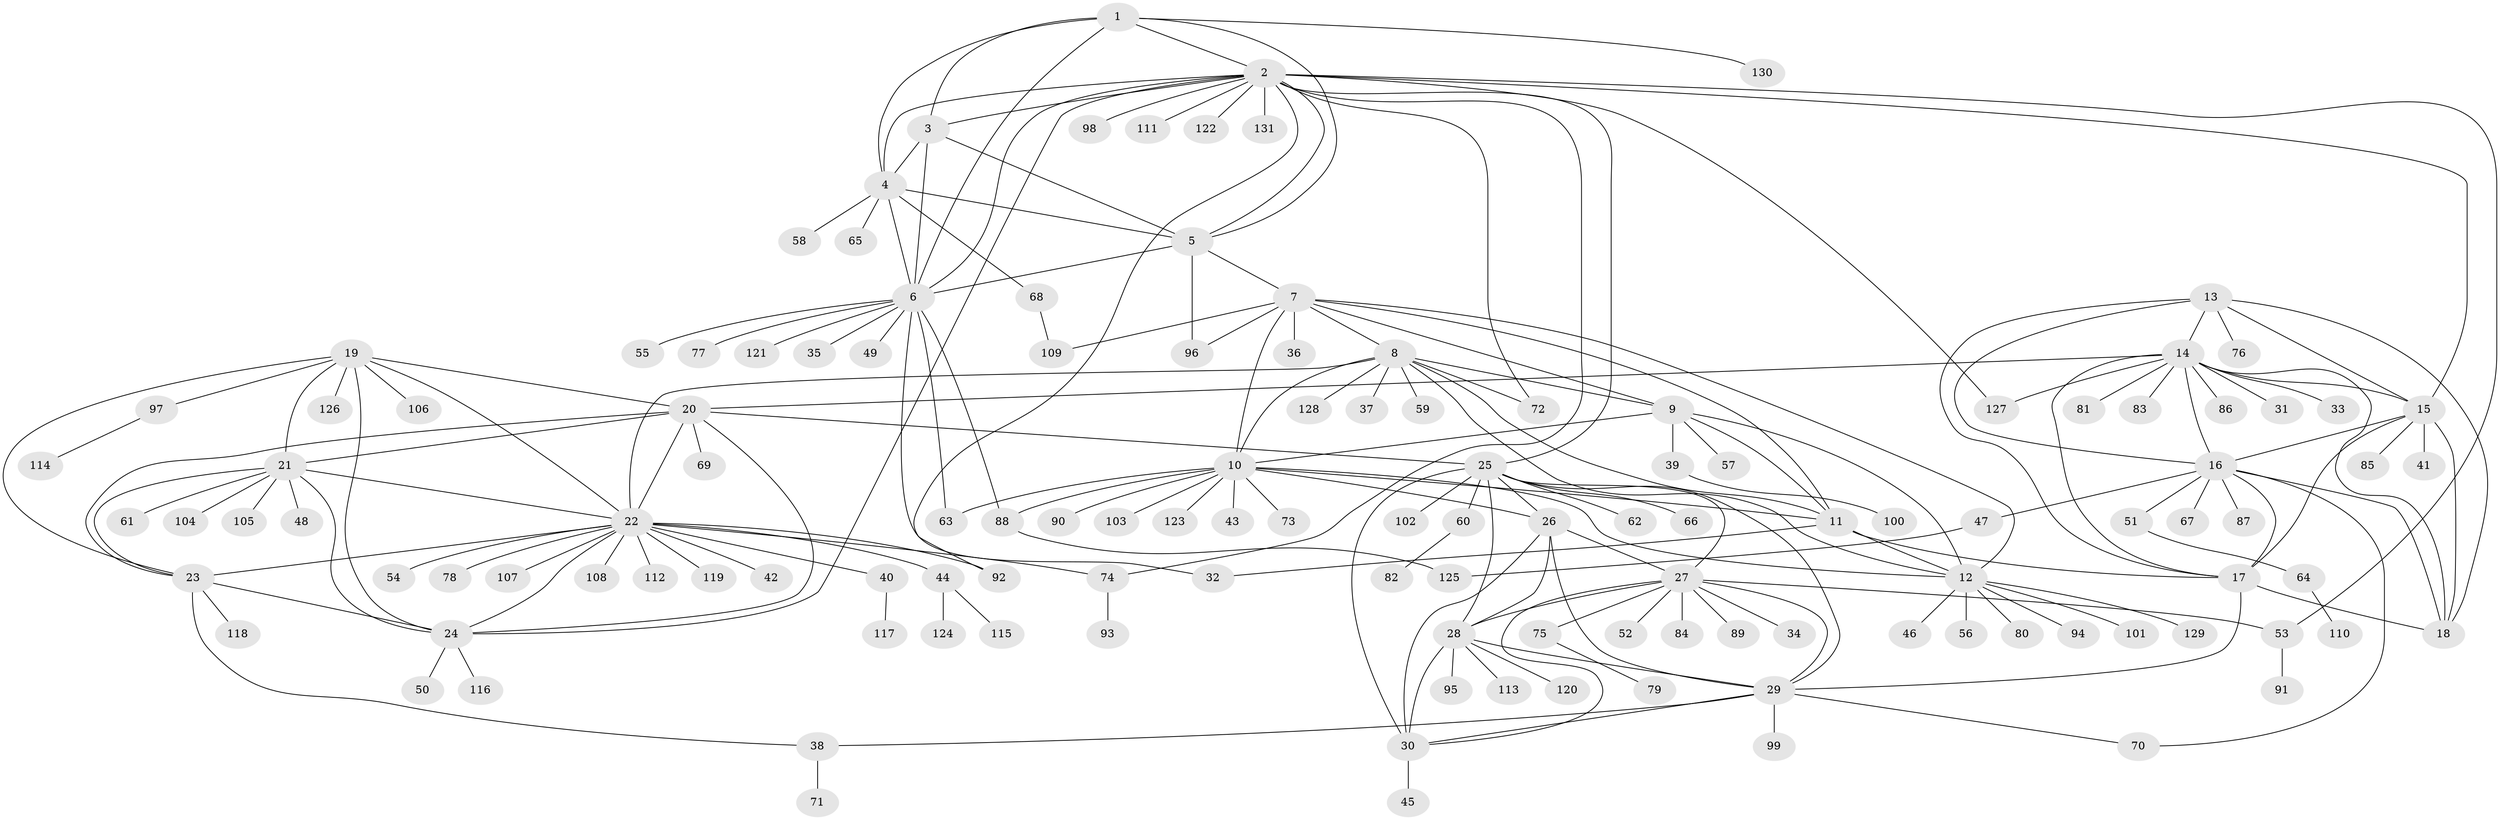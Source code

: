 // coarse degree distribution, {8: 0.037383177570093455, 20: 0.009345794392523364, 4: 0.018691588785046728, 6: 0.018691588785046728, 12: 0.018691588785046728, 13: 0.009345794392523364, 10: 0.018691588785046728, 5: 0.009345794392523364, 14: 0.009345794392523364, 9: 0.018691588785046728, 7: 0.018691588785046728, 17: 0.009345794392523364, 11: 0.009345794392523364, 1: 0.6635514018691588, 3: 0.028037383177570093, 2: 0.102803738317757}
// Generated by graph-tools (version 1.1) at 2025/52/02/27/25 19:52:20]
// undirected, 131 vertices, 199 edges
graph export_dot {
graph [start="1"]
  node [color=gray90,style=filled];
  1;
  2;
  3;
  4;
  5;
  6;
  7;
  8;
  9;
  10;
  11;
  12;
  13;
  14;
  15;
  16;
  17;
  18;
  19;
  20;
  21;
  22;
  23;
  24;
  25;
  26;
  27;
  28;
  29;
  30;
  31;
  32;
  33;
  34;
  35;
  36;
  37;
  38;
  39;
  40;
  41;
  42;
  43;
  44;
  45;
  46;
  47;
  48;
  49;
  50;
  51;
  52;
  53;
  54;
  55;
  56;
  57;
  58;
  59;
  60;
  61;
  62;
  63;
  64;
  65;
  66;
  67;
  68;
  69;
  70;
  71;
  72;
  73;
  74;
  75;
  76;
  77;
  78;
  79;
  80;
  81;
  82;
  83;
  84;
  85;
  86;
  87;
  88;
  89;
  90;
  91;
  92;
  93;
  94;
  95;
  96;
  97;
  98;
  99;
  100;
  101;
  102;
  103;
  104;
  105;
  106;
  107;
  108;
  109;
  110;
  111;
  112;
  113;
  114;
  115;
  116;
  117;
  118;
  119;
  120;
  121;
  122;
  123;
  124;
  125;
  126;
  127;
  128;
  129;
  130;
  131;
  1 -- 2;
  1 -- 3;
  1 -- 4;
  1 -- 5;
  1 -- 6;
  1 -- 130;
  2 -- 3;
  2 -- 4;
  2 -- 5;
  2 -- 6;
  2 -- 15;
  2 -- 24;
  2 -- 25;
  2 -- 53;
  2 -- 72;
  2 -- 74;
  2 -- 92;
  2 -- 98;
  2 -- 111;
  2 -- 122;
  2 -- 127;
  2 -- 131;
  3 -- 4;
  3 -- 5;
  3 -- 6;
  4 -- 5;
  4 -- 6;
  4 -- 58;
  4 -- 65;
  4 -- 68;
  5 -- 6;
  5 -- 7;
  5 -- 96;
  6 -- 32;
  6 -- 35;
  6 -- 49;
  6 -- 55;
  6 -- 63;
  6 -- 77;
  6 -- 88;
  6 -- 121;
  7 -- 8;
  7 -- 9;
  7 -- 10;
  7 -- 11;
  7 -- 12;
  7 -- 36;
  7 -- 96;
  7 -- 109;
  8 -- 9;
  8 -- 10;
  8 -- 11;
  8 -- 12;
  8 -- 22;
  8 -- 37;
  8 -- 59;
  8 -- 72;
  8 -- 128;
  9 -- 10;
  9 -- 11;
  9 -- 12;
  9 -- 39;
  9 -- 57;
  10 -- 11;
  10 -- 12;
  10 -- 26;
  10 -- 43;
  10 -- 63;
  10 -- 73;
  10 -- 88;
  10 -- 90;
  10 -- 103;
  10 -- 123;
  11 -- 12;
  11 -- 17;
  11 -- 32;
  12 -- 46;
  12 -- 56;
  12 -- 80;
  12 -- 94;
  12 -- 101;
  12 -- 129;
  13 -- 14;
  13 -- 15;
  13 -- 16;
  13 -- 17;
  13 -- 18;
  13 -- 76;
  14 -- 15;
  14 -- 16;
  14 -- 17;
  14 -- 18;
  14 -- 20;
  14 -- 31;
  14 -- 33;
  14 -- 81;
  14 -- 83;
  14 -- 86;
  14 -- 127;
  15 -- 16;
  15 -- 17;
  15 -- 18;
  15 -- 41;
  15 -- 85;
  16 -- 17;
  16 -- 18;
  16 -- 47;
  16 -- 51;
  16 -- 67;
  16 -- 70;
  16 -- 87;
  17 -- 18;
  17 -- 29;
  19 -- 20;
  19 -- 21;
  19 -- 22;
  19 -- 23;
  19 -- 24;
  19 -- 97;
  19 -- 106;
  19 -- 126;
  20 -- 21;
  20 -- 22;
  20 -- 23;
  20 -- 24;
  20 -- 25;
  20 -- 69;
  21 -- 22;
  21 -- 23;
  21 -- 24;
  21 -- 48;
  21 -- 61;
  21 -- 104;
  21 -- 105;
  22 -- 23;
  22 -- 24;
  22 -- 40;
  22 -- 42;
  22 -- 44;
  22 -- 54;
  22 -- 74;
  22 -- 78;
  22 -- 92;
  22 -- 107;
  22 -- 108;
  22 -- 112;
  22 -- 119;
  23 -- 24;
  23 -- 38;
  23 -- 118;
  24 -- 50;
  24 -- 116;
  25 -- 26;
  25 -- 27;
  25 -- 28;
  25 -- 29;
  25 -- 30;
  25 -- 60;
  25 -- 62;
  25 -- 66;
  25 -- 102;
  26 -- 27;
  26 -- 28;
  26 -- 29;
  26 -- 30;
  27 -- 28;
  27 -- 29;
  27 -- 30;
  27 -- 34;
  27 -- 52;
  27 -- 53;
  27 -- 75;
  27 -- 84;
  27 -- 89;
  28 -- 29;
  28 -- 30;
  28 -- 95;
  28 -- 113;
  28 -- 120;
  29 -- 30;
  29 -- 38;
  29 -- 70;
  29 -- 99;
  30 -- 45;
  38 -- 71;
  39 -- 100;
  40 -- 117;
  44 -- 115;
  44 -- 124;
  47 -- 125;
  51 -- 64;
  53 -- 91;
  60 -- 82;
  64 -- 110;
  68 -- 109;
  74 -- 93;
  75 -- 79;
  88 -- 125;
  97 -- 114;
}
